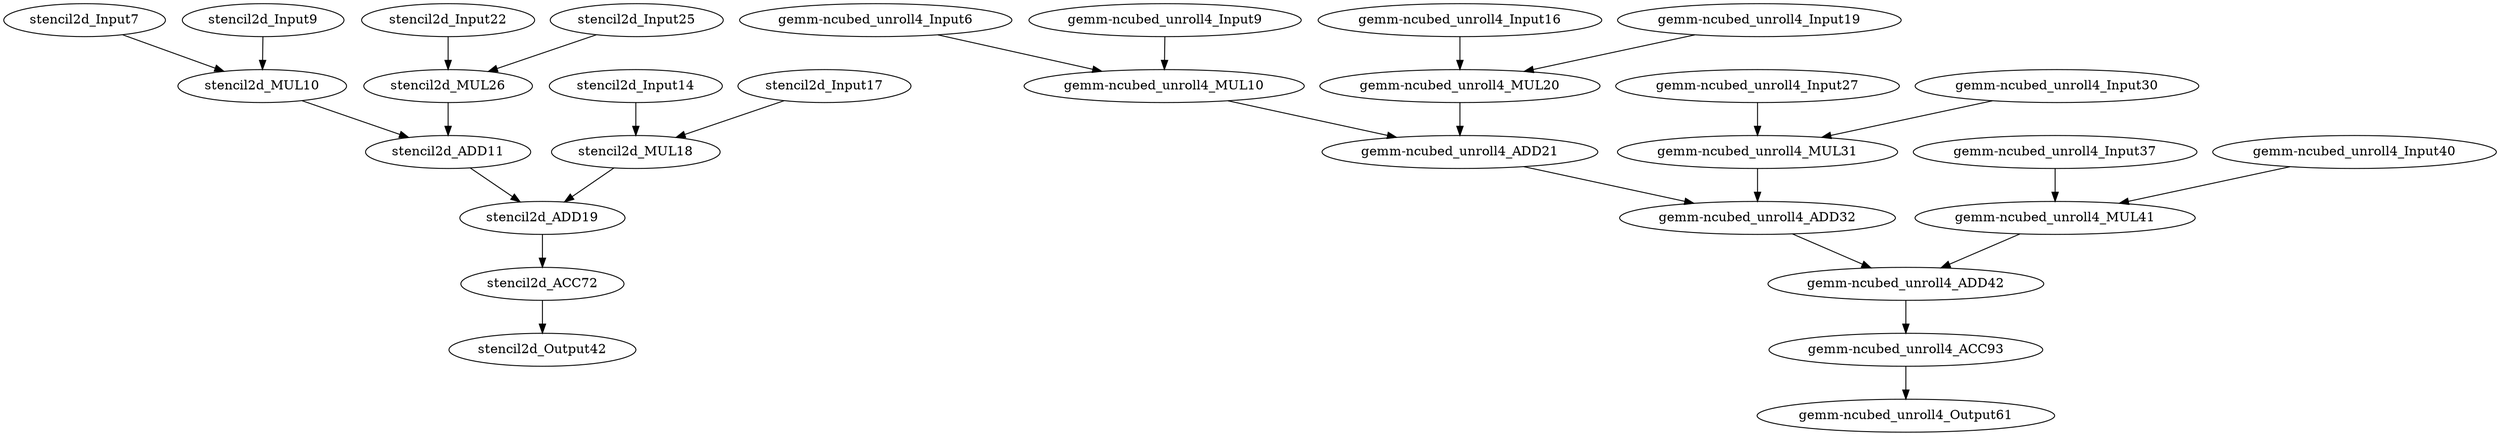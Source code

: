 digraph "merge-dfg" {
stencil2d_Input7 [offset="0, 0", opcode=input, pattern="12, 3, -24, 30, -24, 30", ref_name="stencil2d_filter", size=36];
stencil2d_Input9 [offset="0, 0", opcode=input, pattern="128, 3, -252, 30, -244, 30", ref_name="stencil2d_orig", size=4096];
stencil2d_MUL10 [opcode=mul];
stencil2d_ADD11 [opcode=add];
stencil2d_Input14 [offset="0, 4", opcode=input, pattern="12, 3, -24, 30, -24, 30", ref_name="stencil2d_filter", size=36];
stencil2d_Input17 [offset="0, 4", opcode=input, pattern="128, 3, -252, 30, -244, 30", ref_name="stencil2d_orig", size=4096];
stencil2d_MUL18 [opcode=mul];
stencil2d_ADD19 [opcode=add];
stencil2d_Input22 [offset="0, 8", opcode=input, pattern="12, 3, -24, 30, -24, 30", ref_name="stencil2d_filter", size=36];
stencil2d_Input25 [offset="0, 8", opcode=input, pattern="128, 3, -252, 30, -244, 30", ref_name="stencil2d_orig", size=4096];
stencil2d_MUL26 [opcode=mul];
stencil2d_Output42 [offset="0, 0", opcode=output, pattern="0, 3, 4, 30, 12, 30", ref_name="stencil2d_sol", size=3832];
stencil2d_ACC72 [acc_first=1, acc_params="0, 3, 1, 900", opcode=acc];
stencil2d_Input7 -> stencil2d_MUL10  [operand=1];
stencil2d_Input9 -> stencil2d_MUL10  [operand=0];
stencil2d_MUL10 -> stencil2d_ADD11  [operand=0];
stencil2d_ADD11 -> stencil2d_ADD19  [operand=1];
stencil2d_Input14 -> stencil2d_MUL18  [operand=1];
stencil2d_Input17 -> stencil2d_MUL18  [operand=0];
stencil2d_MUL18 -> stencil2d_ADD19  [operand=0];
stencil2d_Input22 -> stencil2d_MUL26  [operand=1];
stencil2d_Input25 -> stencil2d_MUL26  [operand=0];
stencil2d_MUL26 -> stencil2d_ADD11  [operand=1];
stencil2d_ADD19 -> stencil2d_ACC72  [operand=0];
stencil2d_ACC72 -> stencil2d_Output42  [operand=0];
"gemm-ncubed_unroll4_Input6" [offset="0, 0", opcode=input, pattern="16, 8, -112, 32, 16, 32", ref_name="gemm-ncubed_unroll4_m1", size=4096];
"gemm-ncubed_unroll4_Input9" [offset="0, 0", opcode=input, pattern="512, 8, -3580, 32, -3708, 32", ref_name="gemm-ncubed_unroll4_m2", size=4096];
"gemm-ncubed_unroll4_MUL10" [opcode=mul];
"gemm-ncubed_unroll4_Input16" [offset="0, 4", opcode=input, pattern="16, 8, -112, 32, 16, 32", ref_name="gemm-ncubed_unroll4_m1", size=4096];
"gemm-ncubed_unroll4_Input19" [offset="0, 128", opcode=input, pattern="512, 8, -3580, 32, -3708, 32", ref_name="gemm-ncubed_unroll4_m2", size=4096];
"gemm-ncubed_unroll4_MUL20" [opcode=mul];
"gemm-ncubed_unroll4_ADD21" [opcode=add];
"gemm-ncubed_unroll4_Input27" [offset="0, 8", opcode=input, pattern="16, 8, -112, 32, 16, 32", ref_name="gemm-ncubed_unroll4_m1", size=4096];
"gemm-ncubed_unroll4_Input30" [offset="0, 256", opcode=input, pattern="512, 8, -3580, 32, -3708, 32", ref_name="gemm-ncubed_unroll4_m2", size=4096];
"gemm-ncubed_unroll4_MUL31" [opcode=mul];
"gemm-ncubed_unroll4_ADD32" [opcode=add];
"gemm-ncubed_unroll4_Input37" [offset="0, 12", opcode=input, pattern="16, 8, -112, 32, 16, 32", ref_name="gemm-ncubed_unroll4_m1", size=4096];
"gemm-ncubed_unroll4_Input40" [offset="0, 384", opcode=input, pattern="512, 8, -3580, 32, -3708, 32", ref_name="gemm-ncubed_unroll4_m2", size=4096];
"gemm-ncubed_unroll4_MUL41" [opcode=mul];
"gemm-ncubed_unroll4_ADD42" [opcode=add];
"gemm-ncubed_unroll4_Output61" [offset="0, 0", opcode=output, pattern="0, 8, 4, 32, 4, 32", ref_name="gemm-ncubed_unroll4_prod", size=4096];
"gemm-ncubed_unroll4_ACC93" [acc_first=1, acc_params="0, 8, 1, 1024", opcode=acc];
"gemm-ncubed_unroll4_Input6" -> "gemm-ncubed_unroll4_MUL10"  [operand=1];
"gemm-ncubed_unroll4_Input9" -> "gemm-ncubed_unroll4_MUL10"  [operand=0];
"gemm-ncubed_unroll4_MUL10" -> "gemm-ncubed_unroll4_ADD21"  [operand=1];
"gemm-ncubed_unroll4_Input16" -> "gemm-ncubed_unroll4_MUL20"  [operand=1];
"gemm-ncubed_unroll4_Input19" -> "gemm-ncubed_unroll4_MUL20"  [operand=0];
"gemm-ncubed_unroll4_MUL20" -> "gemm-ncubed_unroll4_ADD21"  [operand=0];
"gemm-ncubed_unroll4_ADD21" -> "gemm-ncubed_unroll4_ADD32"  [operand=1];
"gemm-ncubed_unroll4_Input27" -> "gemm-ncubed_unroll4_MUL31"  [operand=1];
"gemm-ncubed_unroll4_Input30" -> "gemm-ncubed_unroll4_MUL31"  [operand=0];
"gemm-ncubed_unroll4_MUL31" -> "gemm-ncubed_unroll4_ADD32"  [operand=0];
"gemm-ncubed_unroll4_ADD32" -> "gemm-ncubed_unroll4_ADD42"  [operand=1];
"gemm-ncubed_unroll4_Input37" -> "gemm-ncubed_unroll4_MUL41"  [operand=1];
"gemm-ncubed_unroll4_Input40" -> "gemm-ncubed_unroll4_MUL41"  [operand=0];
"gemm-ncubed_unroll4_MUL41" -> "gemm-ncubed_unroll4_ADD42"  [operand=0];
"gemm-ncubed_unroll4_ADD42" -> "gemm-ncubed_unroll4_ACC93"  [operand=0];
"gemm-ncubed_unroll4_ACC93" -> "gemm-ncubed_unroll4_Output61"  [operand=2];
}
